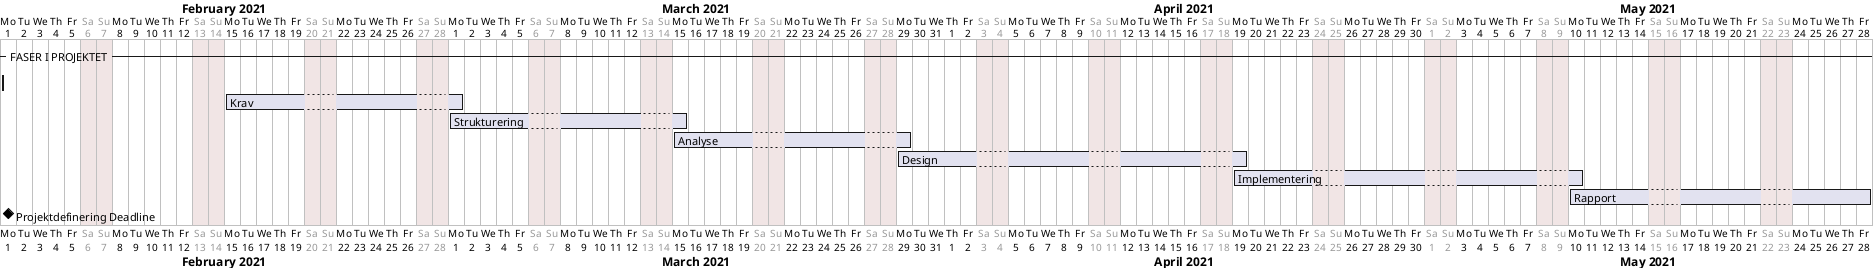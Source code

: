 @startgantt
project starts the 2021/02/01

saturday are closed
sunday are closed

-- FASER I PROJEKTET --

[Projektdefinering] as [PD] starts the 2021/02/01 and ends at 2020/02/12

[Krav] as [Krav] starts the 2021/02/15 and ends at 2021/03/01
[Strukturering] as [Strukturering] starts the 2021/03/01 and ends at 2021/03/15
[Analyse] as [Analyse] starts the 2021/03/15 and ends at 2021/03/29
[Design] as [Design] starts the 2021/03/29 and ends at 2021/04/19
[Implementering] as [Implementering] starts the 2021/04/19 and ends at 2021/05/10
[Rapport] as [Rapport] starts the 2021/05/10 and ends at 2021/05/28
[Projektdefinering Deadline] happens at [PD]'s end

@endgantt

